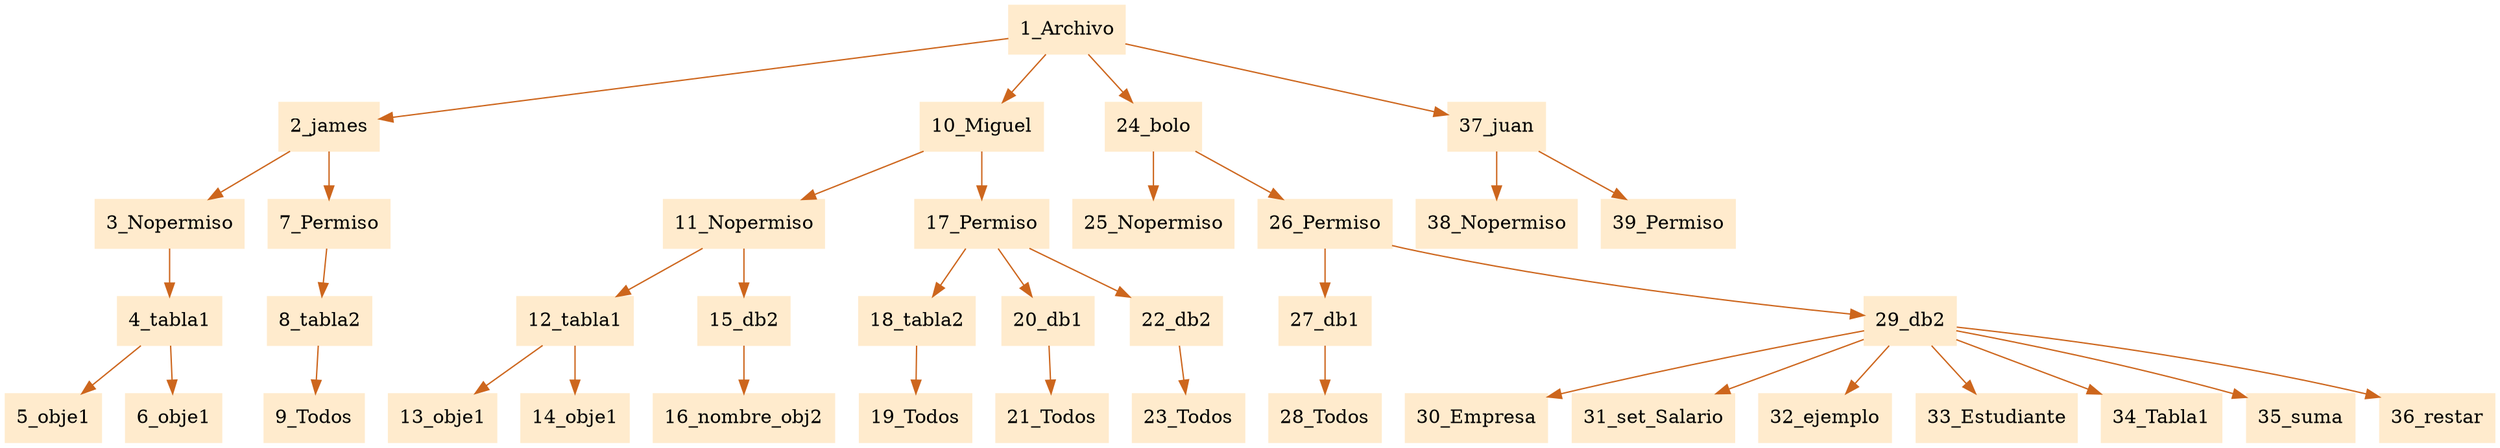 digraph G {node[shape=box, style=filled, color=blanchedalmond]; edge[color=chocolate3];rankdir=UD 

"1_Archivo"->"2_james""2_james"->"3_Nopermiso""3_Nopermiso"->"4_tabla1""4_tabla1"->"5_obje1""4_tabla1"->"6_obje1""2_james"->"7_Permiso""7_Permiso"->"8_tabla2""8_tabla2"->"9_Todos""1_Archivo"->"10_Miguel""10_Miguel"->"11_Nopermiso""11_Nopermiso"->"12_tabla1""12_tabla1"->"13_obje1""12_tabla1"->"14_obje1""11_Nopermiso"->"15_db2""15_db2"->"16_nombre_obj2""10_Miguel"->"17_Permiso""17_Permiso"->"18_tabla2""18_tabla2"->"19_Todos""17_Permiso"->"20_db1""20_db1"->"21_Todos""17_Permiso"->"22_db2""22_db2"->"23_Todos""1_Archivo"->"24_bolo""24_bolo"->"25_Nopermiso""24_bolo"->"26_Permiso""26_Permiso"->"27_db1""27_db1"->"28_Todos""26_Permiso"->"29_db2""29_db2"->"30_Empresa""29_db2"->"31_set_Salario""29_db2"->"32_ejemplo""29_db2"->"33_Estudiante""29_db2"->"34_Tabla1""29_db2"->"35_suma""29_db2"->"36_restar""1_Archivo"->"37_juan""37_juan"->"38_Nopermiso""37_juan"->"39_Permiso"

}
